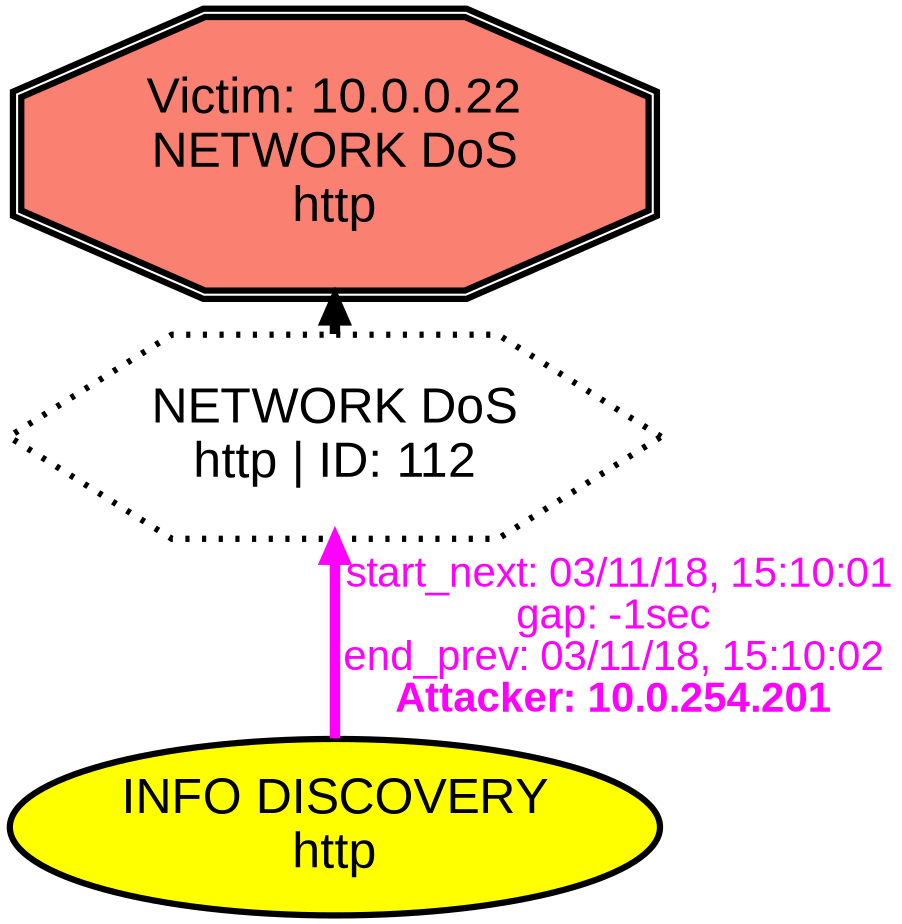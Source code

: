 digraph NETWORKDOShttp {
rankdir="BT"; 
 graph [ nodesep="0.1", ranksep="0.02"] 
 node [ fontname=Arial, fontsize=24,penwidth=3]; 
 edge [ fontname=Arial, fontsize=20,penwidth=5 ];
"Victim: 10.0.0.22
NETWORK DoS
http" [shape=doubleoctagon, style=filled, fillcolor=salmon];
{ rank = max; "Victim: 10.0.0.22
NETWORK DoS
http"}
"NETWORK DoS
http | ID: 112" -> "Victim: 10.0.0.22
NETWORK DoS
http"
"NETWORK DoS
http | ID: 112" [style="filled,dotted", fillcolor= salmon]
{ rank=same; "NETWORK DoS
http | ID: 112"}
"INFO DISCOVERY
http" [style=filled, fillcolor= yellow]
"INFO DISCOVERY
http" -> "NETWORK DoS
http | ID: 112" [ color=magenta] [label=<<font color="magenta"> start_next: 03/11/18, 15:10:01<br/>gap: -1sec<br/>end_prev: 03/11/18, 15:10:02</font><br/><font color="magenta"><b>Attacker: 10.0.254.201</b></font>>]
"INFO DISCOVERY
http" [shape=oval]
"INFO DISCOVERY
http" [tooltip="GPL WEB_SERVER .htaccess access
GPL WEB_SERVER /~root access
GPL WEB_SERVER iisadmin access
GPL WEB_SERVER printenv access
GPL WEB_SERVER .htpasswd access
GPL WEB_SERVER global.asa access"]
"NETWORK DoS
http | ID: 112" [style="dotted", shape=hexagon]
"NETWORK DoS
http | ID: 112" [tooltip="ET WEB_SERVER Possible Cherokee Web Server GET AUX Request Denial Of Service Attempt"]
}
